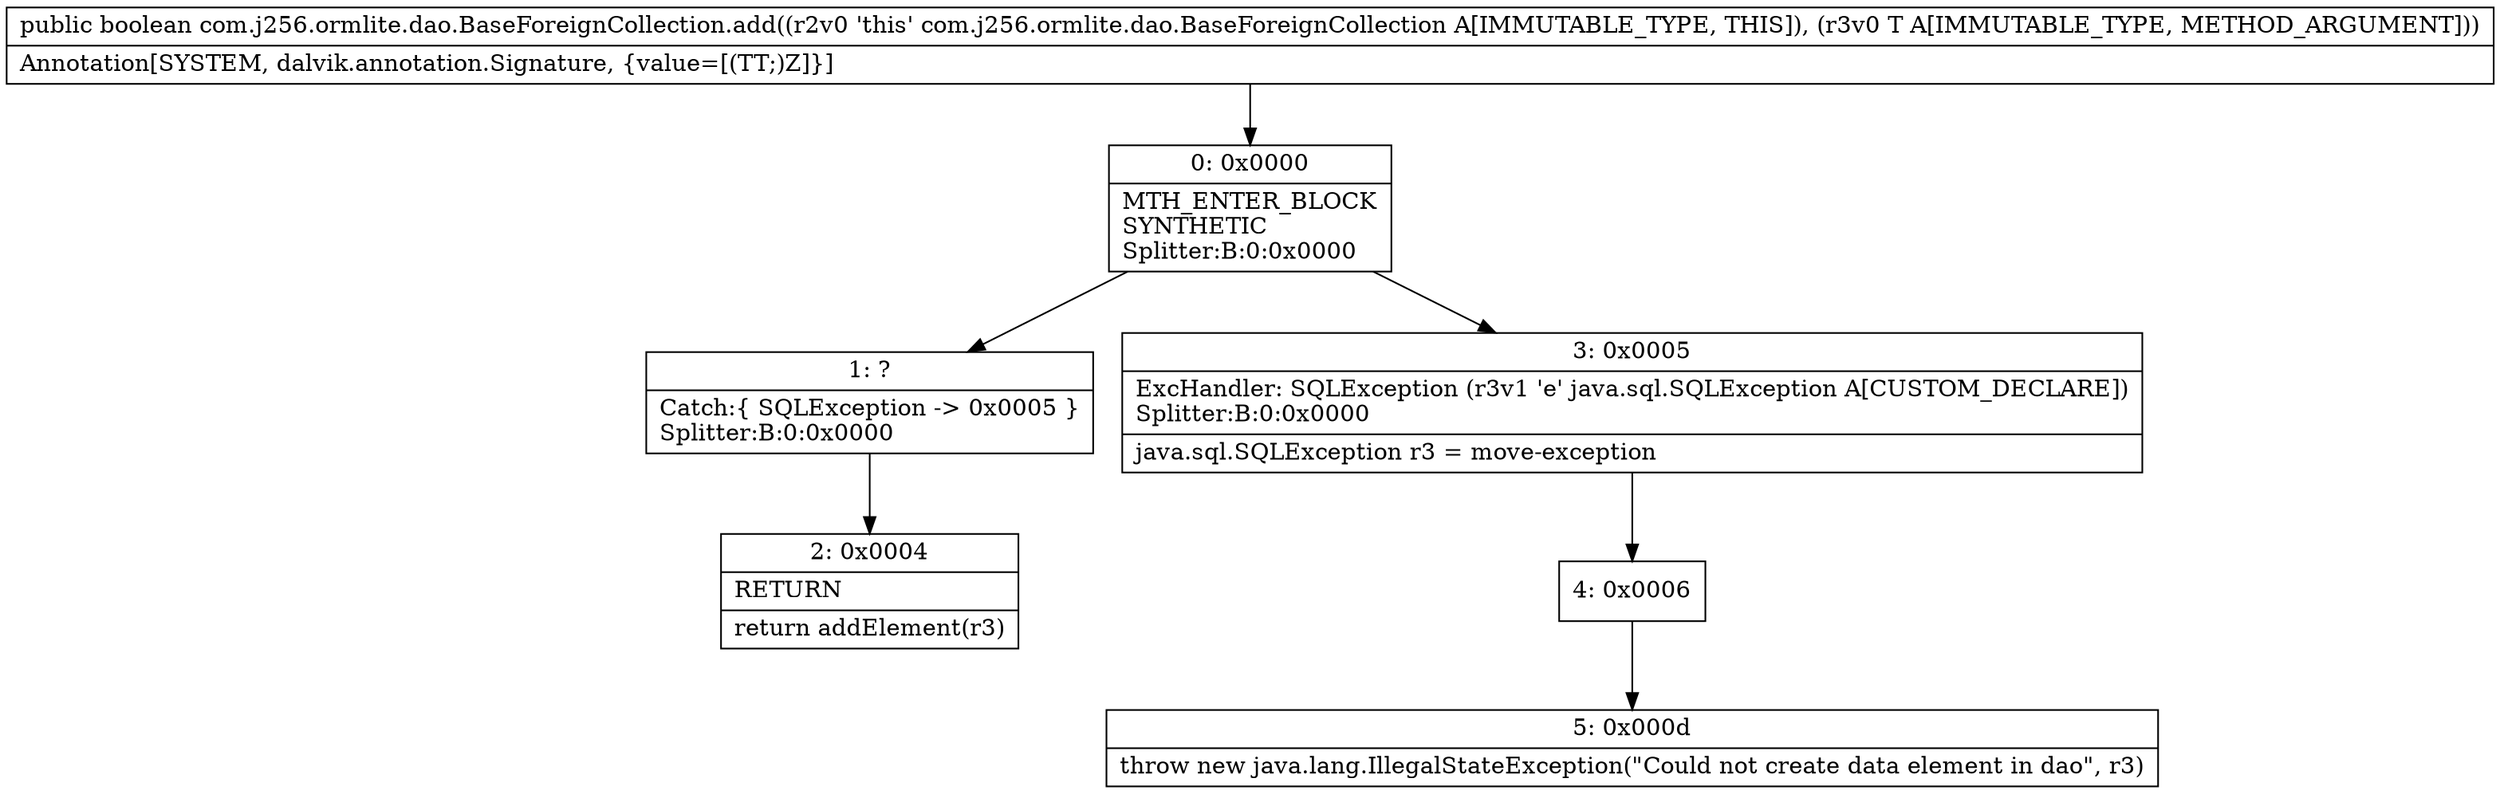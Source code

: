 digraph "CFG forcom.j256.ormlite.dao.BaseForeignCollection.add(Ljava\/lang\/Object;)Z" {
Node_0 [shape=record,label="{0\:\ 0x0000|MTH_ENTER_BLOCK\lSYNTHETIC\lSplitter:B:0:0x0000\l}"];
Node_1 [shape=record,label="{1\:\ ?|Catch:\{ SQLException \-\> 0x0005 \}\lSplitter:B:0:0x0000\l}"];
Node_2 [shape=record,label="{2\:\ 0x0004|RETURN\l|return addElement(r3)\l}"];
Node_3 [shape=record,label="{3\:\ 0x0005|ExcHandler: SQLException (r3v1 'e' java.sql.SQLException A[CUSTOM_DECLARE])\lSplitter:B:0:0x0000\l|java.sql.SQLException r3 = move\-exception\l}"];
Node_4 [shape=record,label="{4\:\ 0x0006}"];
Node_5 [shape=record,label="{5\:\ 0x000d|throw new java.lang.IllegalStateException(\"Could not create data element in dao\", r3)\l}"];
MethodNode[shape=record,label="{public boolean com.j256.ormlite.dao.BaseForeignCollection.add((r2v0 'this' com.j256.ormlite.dao.BaseForeignCollection A[IMMUTABLE_TYPE, THIS]), (r3v0 T A[IMMUTABLE_TYPE, METHOD_ARGUMENT]))  | Annotation[SYSTEM, dalvik.annotation.Signature, \{value=[(TT;)Z]\}]\l}"];
MethodNode -> Node_0;
Node_0 -> Node_1;
Node_0 -> Node_3;
Node_1 -> Node_2;
Node_3 -> Node_4;
Node_4 -> Node_5;
}

